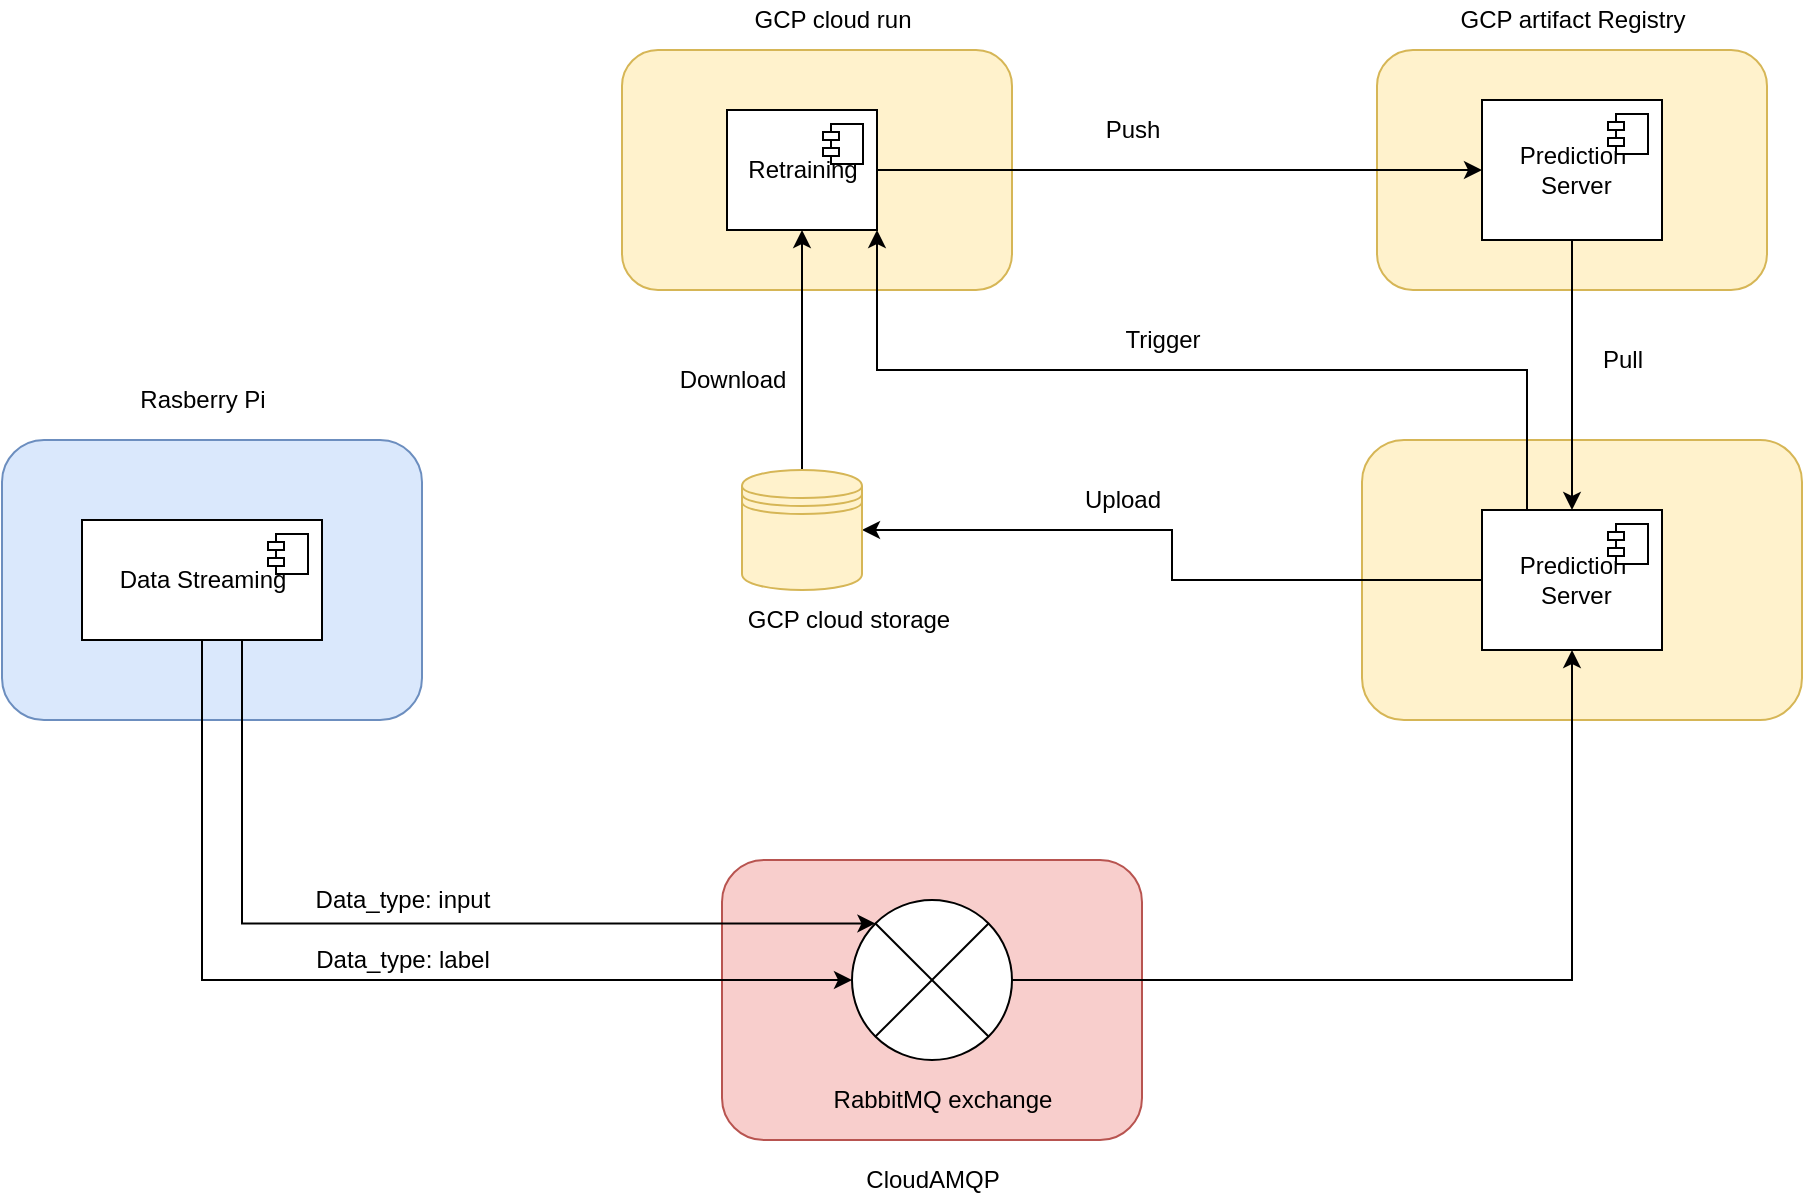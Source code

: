 <mxfile version="15.8.7" type="device"><diagram id="E4a6-5rWM-EkPA0ilqnY" name="Page-1"><mxGraphModel dx="1113" dy="728" grid="1" gridSize="10" guides="1" tooltips="1" connect="1" arrows="1" fold="1" page="1" pageScale="1" pageWidth="827" pageHeight="1169" math="0" shadow="0"><root><mxCell id="0"/><mxCell id="1" parent="0"/><mxCell id="jaNkShWcnz-L2Esvo4n8-1" value="" style="rounded=1;whiteSpace=wrap;html=1;fillColor=#dae8fc;strokeColor=#6c8ebf;" vertex="1" parent="1"><mxGeometry x="100" y="280" width="210" height="140" as="geometry"/></mxCell><mxCell id="jaNkShWcnz-L2Esvo4n8-2" value="" style="rounded=1;whiteSpace=wrap;html=1;fillColor=#f8cecc;strokeColor=#b85450;" vertex="1" parent="1"><mxGeometry x="460" y="490" width="210" height="140" as="geometry"/></mxCell><mxCell id="jaNkShWcnz-L2Esvo4n8-3" value="" style="rounded=1;whiteSpace=wrap;html=1;fillColor=#fff2cc;strokeColor=#d6b656;" vertex="1" parent="1"><mxGeometry x="780" y="280" width="220" height="140" as="geometry"/></mxCell><mxCell id="jaNkShWcnz-L2Esvo4n8-14" style="edgeStyle=orthogonalEdgeStyle;rounded=0;orthogonalLoop=1;jettySize=auto;html=1;exitX=1;exitY=0.5;exitDx=0;exitDy=0;" edge="1" parent="1" source="jaNkShWcnz-L2Esvo4n8-4" target="jaNkShWcnz-L2Esvo4n8-17"><mxGeometry relative="1" as="geometry"><mxPoint x="770" y="490" as="targetPoint"/><Array as="points"><mxPoint x="885" y="550"/></Array></mxGeometry></mxCell><mxCell id="jaNkShWcnz-L2Esvo4n8-4" value="" style="shape=sumEllipse;perimeter=ellipsePerimeter;whiteSpace=wrap;html=1;backgroundOutline=1;" vertex="1" parent="1"><mxGeometry x="525" y="510" width="80" height="80" as="geometry"/></mxCell><mxCell id="jaNkShWcnz-L2Esvo4n8-5" value="RabbitMQ exchange" style="text;html=1;align=center;verticalAlign=middle;resizable=0;points=[];autosize=1;strokeColor=none;fillColor=none;" vertex="1" parent="1"><mxGeometry x="510" y="600" width="120" height="20" as="geometry"/></mxCell><mxCell id="jaNkShWcnz-L2Esvo4n8-6" value="CloudAMQP" style="text;html=1;align=center;verticalAlign=middle;resizable=0;points=[];autosize=1;strokeColor=none;fillColor=none;" vertex="1" parent="1"><mxGeometry x="525" y="640" width="80" height="20" as="geometry"/></mxCell><mxCell id="jaNkShWcnz-L2Esvo4n8-9" style="edgeStyle=orthogonalEdgeStyle;rounded=0;orthogonalLoop=1;jettySize=auto;html=1;exitX=0.5;exitY=1;exitDx=0;exitDy=0;entryX=0;entryY=0.5;entryDx=0;entryDy=0;" edge="1" parent="1" source="jaNkShWcnz-L2Esvo4n8-7" target="jaNkShWcnz-L2Esvo4n8-4"><mxGeometry relative="1" as="geometry"/></mxCell><mxCell id="jaNkShWcnz-L2Esvo4n8-10" style="edgeStyle=orthogonalEdgeStyle;rounded=0;orthogonalLoop=1;jettySize=auto;html=1;exitX=0.75;exitY=1;exitDx=0;exitDy=0;entryX=0;entryY=0;entryDx=0;entryDy=0;" edge="1" parent="1" source="jaNkShWcnz-L2Esvo4n8-7" target="jaNkShWcnz-L2Esvo4n8-4"><mxGeometry relative="1" as="geometry"><Array as="points"><mxPoint x="220" y="522"/></Array></mxGeometry></mxCell><mxCell id="jaNkShWcnz-L2Esvo4n8-7" value="Data Streaming" style="html=1;dropTarget=0;" vertex="1" parent="1"><mxGeometry x="140" y="320" width="120" height="60" as="geometry"/></mxCell><mxCell id="jaNkShWcnz-L2Esvo4n8-8" value="" style="shape=module;jettyWidth=8;jettyHeight=4;" vertex="1" parent="jaNkShWcnz-L2Esvo4n8-7"><mxGeometry x="1" width="20" height="20" relative="1" as="geometry"><mxPoint x="-27" y="7" as="offset"/></mxGeometry></mxCell><mxCell id="jaNkShWcnz-L2Esvo4n8-11" value="Data_type: input" style="text;html=1;align=center;verticalAlign=middle;resizable=0;points=[];autosize=1;strokeColor=none;fillColor=none;" vertex="1" parent="1"><mxGeometry x="250" y="500" width="100" height="20" as="geometry"/></mxCell><mxCell id="jaNkShWcnz-L2Esvo4n8-12" value="Data_type: label" style="text;html=1;align=center;verticalAlign=middle;resizable=0;points=[];autosize=1;strokeColor=none;fillColor=none;" vertex="1" parent="1"><mxGeometry x="250" y="530" width="100" height="20" as="geometry"/></mxCell><mxCell id="jaNkShWcnz-L2Esvo4n8-13" value="Rasberry Pi" style="text;html=1;align=center;verticalAlign=middle;resizable=0;points=[];autosize=1;strokeColor=none;fillColor=none;" vertex="1" parent="1"><mxGeometry x="160" y="250" width="80" height="20" as="geometry"/></mxCell><mxCell id="jaNkShWcnz-L2Esvo4n8-48" style="edgeStyle=orthogonalEdgeStyle;rounded=0;orthogonalLoop=1;jettySize=auto;html=1;exitX=0;exitY=0.5;exitDx=0;exitDy=0;entryX=1;entryY=0.5;entryDx=0;entryDy=0;" edge="1" parent="1" source="jaNkShWcnz-L2Esvo4n8-17" target="jaNkShWcnz-L2Esvo4n8-47"><mxGeometry relative="1" as="geometry"/></mxCell><mxCell id="jaNkShWcnz-L2Esvo4n8-23" value="" style="rounded=1;whiteSpace=wrap;html=1;fillColor=#fff2cc;strokeColor=#d6b656;" vertex="1" parent="1"><mxGeometry x="410" y="85" width="195" height="120" as="geometry"/></mxCell><mxCell id="jaNkShWcnz-L2Esvo4n8-50" style="edgeStyle=orthogonalEdgeStyle;rounded=0;orthogonalLoop=1;jettySize=auto;html=1;exitX=0.25;exitY=0;exitDx=0;exitDy=0;entryX=1;entryY=1;entryDx=0;entryDy=0;" edge="1" parent="1" source="jaNkShWcnz-L2Esvo4n8-17" target="jaNkShWcnz-L2Esvo4n8-24"><mxGeometry relative="1" as="geometry"/></mxCell><mxCell id="jaNkShWcnz-L2Esvo4n8-17" value="Prediction &lt;br&gt;&amp;nbsp;Server" style="html=1;dropTarget=0;" vertex="1" parent="1"><mxGeometry x="840" y="315" width="90" height="70" as="geometry"/></mxCell><mxCell id="jaNkShWcnz-L2Esvo4n8-18" value="" style="shape=module;jettyWidth=8;jettyHeight=4;" vertex="1" parent="jaNkShWcnz-L2Esvo4n8-17"><mxGeometry x="1" width="20" height="20" relative="1" as="geometry"><mxPoint x="-27" y="7" as="offset"/></mxGeometry></mxCell><mxCell id="jaNkShWcnz-L2Esvo4n8-24" value="Retraining" style="html=1;dropTarget=0;" vertex="1" parent="1"><mxGeometry x="462.5" y="115" width="75" height="60" as="geometry"/></mxCell><mxCell id="jaNkShWcnz-L2Esvo4n8-25" value="" style="shape=module;jettyWidth=8;jettyHeight=4;" vertex="1" parent="jaNkShWcnz-L2Esvo4n8-24"><mxGeometry x="1" width="20" height="20" relative="1" as="geometry"><mxPoint x="-27" y="7" as="offset"/></mxGeometry></mxCell><mxCell id="jaNkShWcnz-L2Esvo4n8-27" value="GCP cloud run" style="text;html=1;align=center;verticalAlign=middle;resizable=0;points=[];autosize=1;strokeColor=none;fillColor=none;" vertex="1" parent="1"><mxGeometry x="470" y="60" width="90" height="20" as="geometry"/></mxCell><mxCell id="jaNkShWcnz-L2Esvo4n8-29" value="" style="rounded=1;whiteSpace=wrap;html=1;fillColor=#fff2cc;strokeColor=#d6b656;" vertex="1" parent="1"><mxGeometry x="787.5" y="85" width="195" height="120" as="geometry"/></mxCell><mxCell id="jaNkShWcnz-L2Esvo4n8-28" style="edgeStyle=orthogonalEdgeStyle;rounded=0;orthogonalLoop=1;jettySize=auto;html=1;exitX=1;exitY=0.5;exitDx=0;exitDy=0;entryX=0;entryY=0.5;entryDx=0;entryDy=0;" edge="1" parent="1" source="jaNkShWcnz-L2Esvo4n8-24" target="jaNkShWcnz-L2Esvo4n8-32"><mxGeometry relative="1" as="geometry"><mxPoint x="660" y="80" as="targetPoint"/></mxGeometry></mxCell><mxCell id="jaNkShWcnz-L2Esvo4n8-36" style="edgeStyle=orthogonalEdgeStyle;rounded=0;orthogonalLoop=1;jettySize=auto;html=1;exitX=0.5;exitY=1;exitDx=0;exitDy=0;" edge="1" parent="1" source="jaNkShWcnz-L2Esvo4n8-32" target="jaNkShWcnz-L2Esvo4n8-17"><mxGeometry relative="1" as="geometry"/></mxCell><mxCell id="jaNkShWcnz-L2Esvo4n8-32" value="Prediction &lt;br&gt;&amp;nbsp;Server" style="html=1;dropTarget=0;" vertex="1" parent="1"><mxGeometry x="840" y="110" width="90" height="70" as="geometry"/></mxCell><mxCell id="jaNkShWcnz-L2Esvo4n8-33" value="" style="shape=module;jettyWidth=8;jettyHeight=4;" vertex="1" parent="jaNkShWcnz-L2Esvo4n8-32"><mxGeometry x="1" width="20" height="20" relative="1" as="geometry"><mxPoint x="-27" y="7" as="offset"/></mxGeometry></mxCell><mxCell id="jaNkShWcnz-L2Esvo4n8-34" value="Push" style="text;html=1;align=center;verticalAlign=middle;resizable=0;points=[];autosize=1;strokeColor=none;fillColor=none;" vertex="1" parent="1"><mxGeometry x="645" y="115" width="40" height="20" as="geometry"/></mxCell><mxCell id="jaNkShWcnz-L2Esvo4n8-37" value="Pull" style="text;html=1;align=center;verticalAlign=middle;resizable=0;points=[];autosize=1;strokeColor=none;fillColor=none;" vertex="1" parent="1"><mxGeometry x="890" y="230" width="40" height="20" as="geometry"/></mxCell><mxCell id="jaNkShWcnz-L2Esvo4n8-38" value="GCP artifact Registry" style="text;html=1;align=center;verticalAlign=middle;resizable=0;points=[];autosize=1;strokeColor=none;fillColor=none;" vertex="1" parent="1"><mxGeometry x="820" y="60" width="130" height="20" as="geometry"/></mxCell><mxCell id="jaNkShWcnz-L2Esvo4n8-46" value="GCP cloud storage" style="text;html=1;align=center;verticalAlign=middle;resizable=0;points=[];autosize=1;strokeColor=none;fillColor=none;" vertex="1" parent="1"><mxGeometry x="462.5" y="360" width="120" height="20" as="geometry"/></mxCell><mxCell id="jaNkShWcnz-L2Esvo4n8-49" style="edgeStyle=orthogonalEdgeStyle;rounded=0;orthogonalLoop=1;jettySize=auto;html=1;exitX=0.5;exitY=0;exitDx=0;exitDy=0;entryX=0.5;entryY=1;entryDx=0;entryDy=0;" edge="1" parent="1" source="jaNkShWcnz-L2Esvo4n8-47" target="jaNkShWcnz-L2Esvo4n8-24"><mxGeometry relative="1" as="geometry"/></mxCell><mxCell id="jaNkShWcnz-L2Esvo4n8-47" value="" style="shape=datastore;whiteSpace=wrap;html=1;fillColor=#fff2cc;strokeColor=#d6b656;" vertex="1" parent="1"><mxGeometry x="470" y="295" width="60" height="60" as="geometry"/></mxCell><mxCell id="jaNkShWcnz-L2Esvo4n8-51" value="Upload" style="text;html=1;align=center;verticalAlign=middle;resizable=0;points=[];autosize=1;strokeColor=none;fillColor=none;" vertex="1" parent="1"><mxGeometry x="635" y="300" width="50" height="20" as="geometry"/></mxCell><mxCell id="jaNkShWcnz-L2Esvo4n8-52" value="Download" style="text;html=1;align=center;verticalAlign=middle;resizable=0;points=[];autosize=1;strokeColor=none;fillColor=none;" vertex="1" parent="1"><mxGeometry x="430" y="240" width="70" height="20" as="geometry"/></mxCell><mxCell id="jaNkShWcnz-L2Esvo4n8-53" value="Trigger" style="text;html=1;align=center;verticalAlign=middle;resizable=0;points=[];autosize=1;strokeColor=none;fillColor=none;" vertex="1" parent="1"><mxGeometry x="655" y="220" width="50" height="20" as="geometry"/></mxCell></root></mxGraphModel></diagram></mxfile>